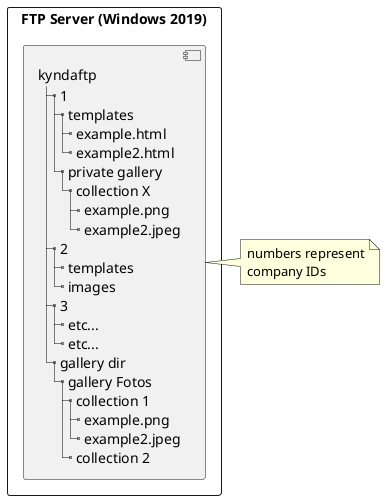 @startuml FTPServerModel
rectangle "FTP Server (Windows 2019)" {
    component A [
        kyndaftp
        |_ 1
          |_ templates
            |_ example.html 
            |_ example2.html
          |_ private gallery
            |_ collection X
              |_ example.png
              |_ example2.jpeg
        |_ 2
          |_ templates
          |_ images
        |_ 3
          |_ etc...
          |_ etc...
        |_ gallery dir
          |_ gallery Fotos
            |_ collection 1
              |_ example.png
              |_ example2.jpeg
            |_ collection 2
    ]
}
note right of A
numbers represent
company IDs
end note
@enduml